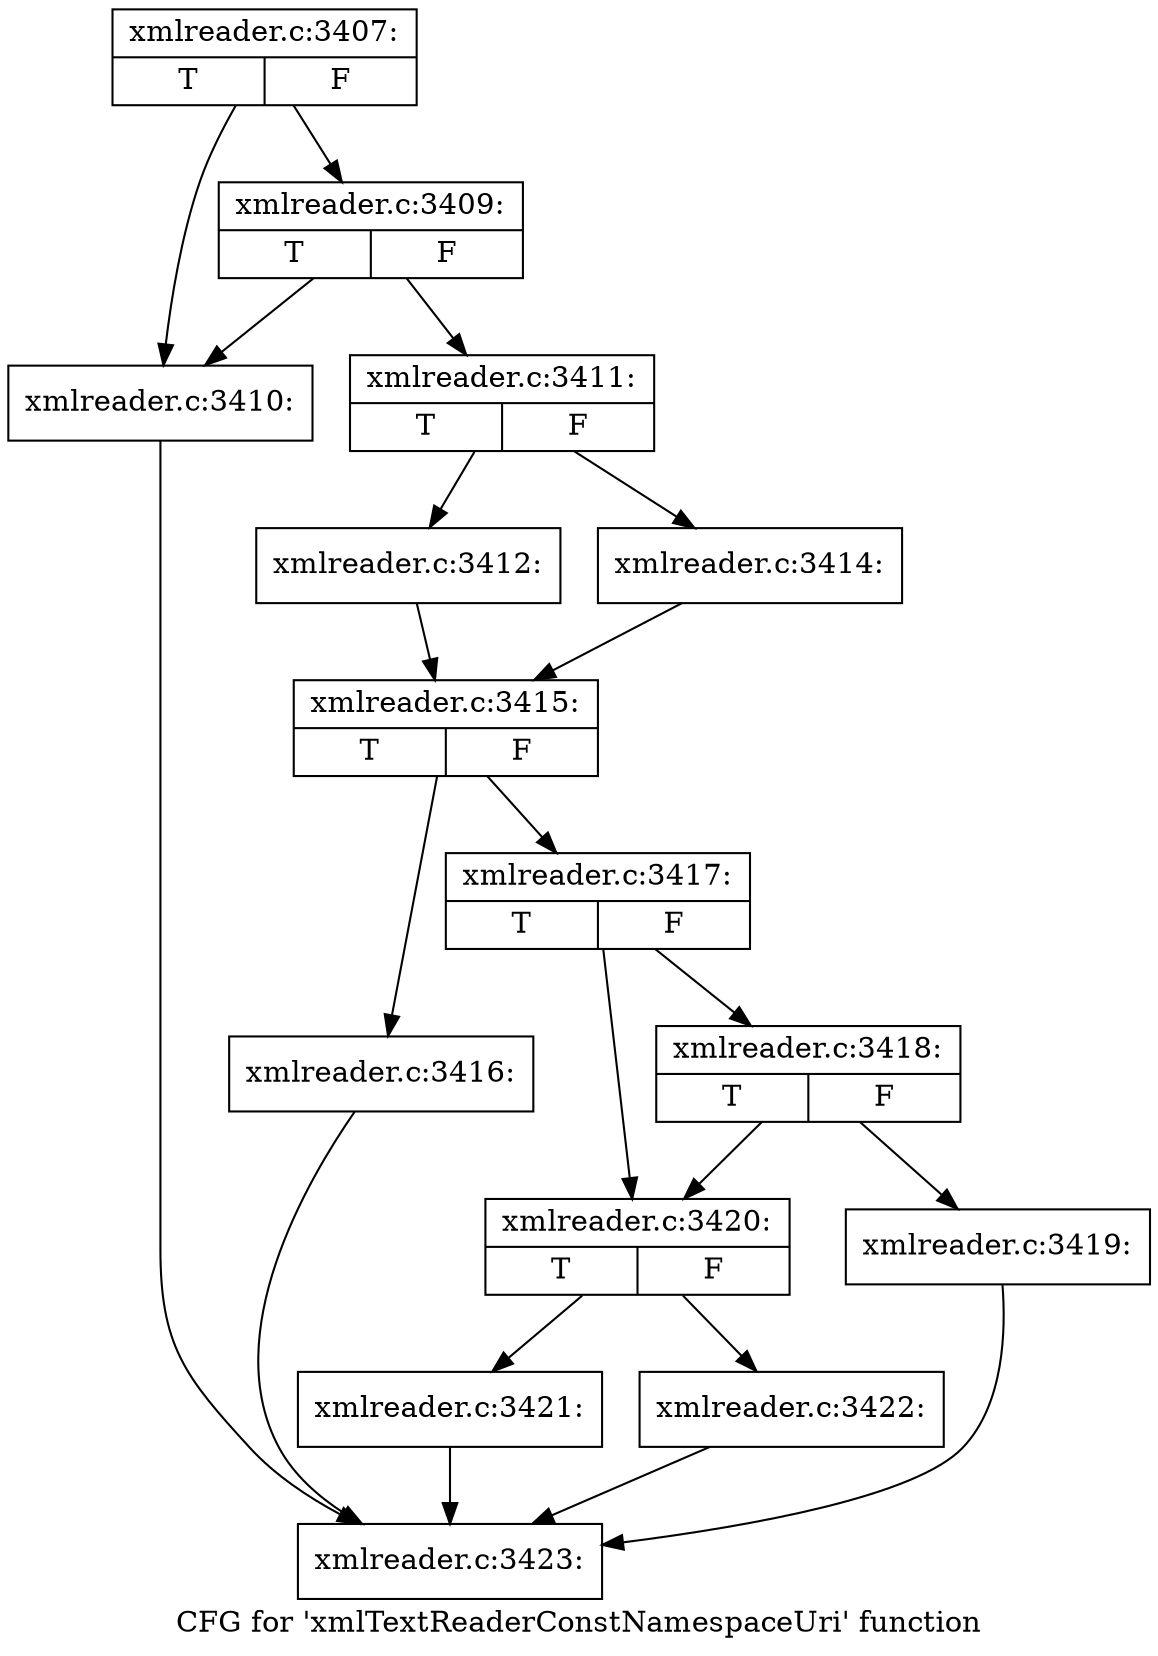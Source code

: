 digraph "CFG for 'xmlTextReaderConstNamespaceUri' function" {
	label="CFG for 'xmlTextReaderConstNamespaceUri' function";

	Node0x47f5250 [shape=record,label="{xmlreader.c:3407:|{<s0>T|<s1>F}}"];
	Node0x47f5250 -> Node0x47f52a0;
	Node0x47f5250 -> Node0x47f7ff0;
	Node0x47f7ff0 [shape=record,label="{xmlreader.c:3409:|{<s0>T|<s1>F}}"];
	Node0x47f7ff0 -> Node0x47f52a0;
	Node0x47f7ff0 -> Node0x47f7fa0;
	Node0x47f52a0 [shape=record,label="{xmlreader.c:3410:}"];
	Node0x47f52a0 -> Node0x47f84b0;
	Node0x47f7fa0 [shape=record,label="{xmlreader.c:3411:|{<s0>T|<s1>F}}"];
	Node0x47f7fa0 -> Node0x47f91b0;
	Node0x47f7fa0 -> Node0x47f9250;
	Node0x47f91b0 [shape=record,label="{xmlreader.c:3412:}"];
	Node0x47f91b0 -> Node0x47f9200;
	Node0x47f9250 [shape=record,label="{xmlreader.c:3414:}"];
	Node0x47f9250 -> Node0x47f9200;
	Node0x47f9200 [shape=record,label="{xmlreader.c:3415:|{<s0>T|<s1>F}}"];
	Node0x47f9200 -> Node0x47f9ca0;
	Node0x47f9200 -> Node0x47f9cf0;
	Node0x47f9ca0 [shape=record,label="{xmlreader.c:3416:}"];
	Node0x47f9ca0 -> Node0x47f84b0;
	Node0x47f9cf0 [shape=record,label="{xmlreader.c:3417:|{<s0>T|<s1>F}}"];
	Node0x47f9cf0 -> Node0x47fa570;
	Node0x47f9cf0 -> Node0x47fa520;
	Node0x47fa570 [shape=record,label="{xmlreader.c:3418:|{<s0>T|<s1>F}}"];
	Node0x47fa570 -> Node0x47fa4d0;
	Node0x47fa570 -> Node0x47fa520;
	Node0x47fa4d0 [shape=record,label="{xmlreader.c:3419:}"];
	Node0x47fa4d0 -> Node0x47f84b0;
	Node0x47fa520 [shape=record,label="{xmlreader.c:3420:|{<s0>T|<s1>F}}"];
	Node0x47fa520 -> Node0x47fae90;
	Node0x47fa520 -> Node0x47faee0;
	Node0x47fae90 [shape=record,label="{xmlreader.c:3421:}"];
	Node0x47fae90 -> Node0x47f84b0;
	Node0x47faee0 [shape=record,label="{xmlreader.c:3422:}"];
	Node0x47faee0 -> Node0x47f84b0;
	Node0x47f84b0 [shape=record,label="{xmlreader.c:3423:}"];
}
